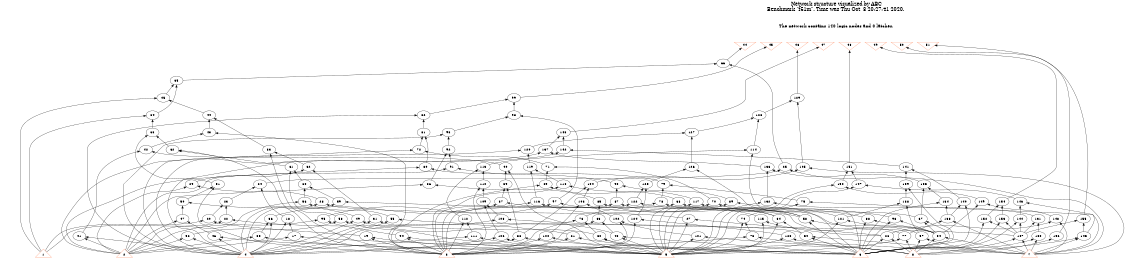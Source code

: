 # Network structure generated by ABC

digraph network {
size = "7.5,10";
center = true;
edge [dir = back];

{
  node [shape = plaintext];
  edge [style = invis];
  LevelTitle1 [label=""];
  LevelTitle2 [label=""];
  Level12 [label = ""];
  Level11 [label = ""];
  Level10 [label = ""];
  Level9 [label = ""];
  Level8 [label = ""];
  Level7 [label = ""];
  Level6 [label = ""];
  Level5 [label = ""];
  Level4 [label = ""];
  Level3 [label = ""];
  Level2 [label = ""];
  Level1 [label = ""];
  Level0 [label = ""];
  LevelTitle1 ->  LevelTitle2 ->  Level12 ->  Level11 ->  Level10 ->  Level9 ->  Level8 ->  Level7 ->  Level6 ->  Level5 ->  Level4 ->  Level3 ->  Level2 ->  Level1 ->  Level0;
}

{
  rank = same;
  LevelTitle1;
  title1 [shape=plaintext,
          fontsize=20,
          fontname = "Times-Roman",
          label="Network structure visualized by ABC\nBenchmark \"f51m\". Time was Thu Oct  8 20:27:41 2020. "
         ];
}

{
  rank = same;
  LevelTitle2;
  title2 [shape=plaintext,
          fontsize=18,
          fontname = "Times-Roman",
          label="The network contains 140 logic nodes and 0 latches.\n"
         ];
}

{
  rank = same;
  Level12;
  Node9 [label = "44", shape = invtriangle, color = coral, fillcolor = coral];
  Node10 [label = "45", shape = invtriangle, color = coral, fillcolor = coral];
  Node11 [label = "46", shape = invtriangle, color = coral, fillcolor = coral];
  Node12 [label = "47", shape = invtriangle, color = coral, fillcolor = coral];
  Node13 [label = "48", shape = invtriangle, color = coral, fillcolor = coral];
  Node14 [label = "49", shape = invtriangle, color = coral, fillcolor = coral];
  Node15 [label = "50", shape = invtriangle, color = coral, fillcolor = coral];
  Node16 [label = "51", shape = invtriangle, color = coral, fillcolor = coral];
}

{
  rank = same;
  Level11;
  Node66 [label = "66\n", shape = ellipse];
}

{
  rank = same;
  Level10;
  Node65 [label = "65\n", shape = ellipse];
}

{
  rank = same;
  Level9;
  Node45 [label = "45\n", shape = ellipse];
  Node99 [label = "99\n", shape = ellipse];
  Node129 [label = "129\n", shape = ellipse];
}

{
  rank = same;
  Level8;
  Node44 [label = "44\n", shape = ellipse];
  Node64 [label = "64\n", shape = ellipse];
  Node82 [label = "82\n", shape = ellipse];
  Node98 [label = "98\n", shape = ellipse];
  Node128 [label = "128\n", shape = ellipse];
}

{
  rank = same;
  Level7;
  Node43 [label = "43\n", shape = ellipse];
  Node63 [label = "63\n", shape = ellipse];
  Node81 [label = "81\n", shape = ellipse];
  Node93 [label = "93\n", shape = ellipse];
  Node127 [label = "127\n", shape = ellipse];
  Node143 [label = "143\n", shape = ellipse];
}

{
  rank = same;
  Level6;
  Node33 [label = "33\n", shape = ellipse];
  Node42 [label = "42\n", shape = ellipse];
  Node62 [label = "62\n", shape = ellipse];
  Node72 [label = "72\n", shape = ellipse];
  Node92 [label = "92\n", shape = ellipse];
  Node114 [label = "114\n", shape = ellipse];
  Node120 [label = "120\n", shape = ellipse];
  Node137 [label = "137\n", shape = ellipse];
  Node142 [label = "142\n", shape = ellipse];
}

{
  rank = same;
  Level5;
  Node25 [label = "25\n", shape = ellipse];
  Node32 [label = "32\n", shape = ellipse];
  Node40 [label = "40\n", shape = ellipse];
  Node61 [label = "61\n", shape = ellipse];
  Node71 [label = "71\n", shape = ellipse];
  Node80 [label = "80\n", shape = ellipse];
  Node91 [label = "91\n", shape = ellipse];
  Node105 [label = "105\n", shape = ellipse];
  Node113 [label = "113\n", shape = ellipse];
  Node119 [label = "119\n", shape = ellipse];
  Node126 [label = "126\n", shape = ellipse];
  Node136 [label = "136\n", shape = ellipse];
  Node141 [label = "141\n", shape = ellipse];
  Node151 [label = "151\n", shape = ellipse];
}

{
  rank = same;
  Level4;
  Node24 [label = "24\n", shape = ellipse];
  Node29 [label = "29\n", shape = ellipse];
  Node39 [label = "39\n", shape = ellipse];
  Node51 [label = "51\n", shape = ellipse];
  Node60 [label = "60\n", shape = ellipse];
  Node69 [label = "69\n", shape = ellipse];
  Node79 [label = "79\n", shape = ellipse];
  Node86 [label = "86\n", shape = ellipse];
  Node90 [label = "90\n", shape = ellipse];
  Node104 [label = "104\n", shape = ellipse];
  Node110 [label = "110\n", shape = ellipse];
  Node118 [label = "118\n", shape = ellipse];
  Node125 [label = "125\n", shape = ellipse];
  Node135 [label = "135\n", shape = ellipse];
  Node139 [label = "139\n", shape = ellipse];
  Node147 [label = "147\n", shape = ellipse];
  Node150 [label = "150\n", shape = ellipse];
}

{
  rank = same;
  Level3;
  Node23 [label = "23\n", shape = ellipse];
  Node28 [label = "28\n", shape = ellipse];
  Node37 [label = "37\n", shape = ellipse];
  Node50 [label = "50\n", shape = ellipse];
  Node56 [label = "56\n", shape = ellipse];
  Node59 [label = "59\n", shape = ellipse];
  Node68 [label = "68\n", shape = ellipse];
  Node70 [label = "70\n", shape = ellipse];
  Node75 [label = "75\n", shape = ellipse];
  Node78 [label = "78\n", shape = ellipse];
  Node85 [label = "85\n", shape = ellipse];
  Node87 [label = "87\n", shape = ellipse];
  Node89 [label = "89\n", shape = ellipse];
  Node97 [label = "97\n", shape = ellipse];
  Node103 [label = "103\n", shape = ellipse];
  Node109 [label = "109\n", shape = ellipse];
  Node116 [label = "116\n", shape = ellipse];
  Node117 [label = "117\n", shape = ellipse];
  Node122 [label = "122\n", shape = ellipse];
  Node132 [label = "132\n", shape = ellipse];
  Node134 [label = "134\n", shape = ellipse];
  Node138 [label = "138\n", shape = ellipse];
  Node140 [label = "140\n", shape = ellipse];
  Node146 [label = "146\n", shape = ellipse];
  Node149 [label = "149\n", shape = ellipse];
  Node154 [label = "154\n", shape = ellipse];
}

{
  rank = same;
  Level2;
  Node18 [label = "18\n", shape = ellipse];
  Node20 [label = "20\n", shape = ellipse];
  Node22 [label = "22\n", shape = ellipse];
  Node27 [label = "27\n", shape = ellipse];
  Node31 [label = "31\n", shape = ellipse];
  Node36 [label = "36\n", shape = ellipse];
  Node47 [label = "47\n", shape = ellipse];
  Node49 [label = "49\n", shape = ellipse];
  Node53 [label = "53\n", shape = ellipse];
  Node55 [label = "55\n", shape = ellipse];
  Node58 [label = "58\n", shape = ellipse];
  Node67 [label = "67\n", shape = ellipse];
  Node74 [label = "74\n", shape = ellipse];
  Node76 [label = "76\n", shape = ellipse];
  Node83 [label = "83\n", shape = ellipse];
  Node84 [label = "84\n", shape = ellipse];
  Node88 [label = "88\n", shape = ellipse];
  Node95 [label = "95\n", shape = ellipse];
  Node96 [label = "96\n", shape = ellipse];
  Node102 [label = "102\n", shape = ellipse];
  Node108 [label = "108\n", shape = ellipse];
  Node112 [label = "112\n", shape = ellipse];
  Node115 [label = "115\n", shape = ellipse];
  Node121 [label = "121\n", shape = ellipse];
  Node124 [label = "124\n", shape = ellipse];
  Node131 [label = "131\n", shape = ellipse];
  Node133 [label = "133\n", shape = ellipse];
  Node144 [label = "144\n", shape = ellipse];
  Node148 [label = "148\n", shape = ellipse];
  Node152 [label = "152\n", shape = ellipse];
  Node153 [label = "153\n", shape = ellipse];
  Node155 [label = "155\n", shape = ellipse];
}

{
  rank = same;
  Level1;
  Node17 [label = "17\n", shape = ellipse];
  Node19 [label = "19\n", shape = ellipse];
  Node21 [label = "21\n", shape = ellipse];
  Node26 [label = "26\n", shape = ellipse];
  Node30 [label = "30\n", shape = ellipse];
  Node34 [label = "34\n", shape = ellipse];
  Node35 [label = "35\n", shape = ellipse];
  Node38 [label = "38\n", shape = ellipse];
  Node41 [label = "41\n", shape = ellipse];
  Node46 [label = "46\n", shape = ellipse];
  Node48 [label = "48\n", shape = ellipse];
  Node52 [label = "52\n", shape = ellipse];
  Node54 [label = "54\n", shape = ellipse];
  Node57 [label = "57\n", shape = ellipse];
  Node73 [label = "73\n", shape = ellipse];
  Node77 [label = "77\n", shape = ellipse];
  Node94 [label = "94\n", shape = ellipse];
  Node100 [label = "100\n", shape = ellipse];
  Node101 [label = "101\n", shape = ellipse];
  Node106 [label = "106\n", shape = ellipse];
  Node107 [label = "107\n", shape = ellipse];
  Node111 [label = "111\n", shape = ellipse];
  Node123 [label = "123\n", shape = ellipse];
  Node130 [label = "130\n", shape = ellipse];
  Node145 [label = "145\n", shape = ellipse];
  Node156 [label = "156\n", shape = ellipse];
}

{
  rank = same;
  Level0;
  Node1 [label = "1", shape = triangle, color = coral, fillcolor = coral];
  Node2 [label = "2", shape = triangle, color = coral, fillcolor = coral];
  Node3 [label = "3", shape = triangle, color = coral, fillcolor = coral];
  Node4 [label = "4", shape = triangle, color = coral, fillcolor = coral];
  Node5 [label = "5", shape = triangle, color = coral, fillcolor = coral];
  Node6 [label = "6", shape = triangle, color = coral, fillcolor = coral];
  Node7 [label = "7", shape = triangle, color = coral, fillcolor = coral];
  Node8 [label = "8", shape = triangle, color = coral, fillcolor = coral];
}

title1 -> title2 [style = invis];
title2 -> Node9 [style = invis];
title2 -> Node10 [style = invis];
title2 -> Node11 [style = invis];
title2 -> Node12 [style = invis];
title2 -> Node13 [style = invis];
title2 -> Node14 [style = invis];
title2 -> Node15 [style = invis];
title2 -> Node16 [style = invis];
Node9 -> Node10 [style = invis];
Node10 -> Node11 [style = invis];
Node11 -> Node12 [style = invis];
Node12 -> Node13 [style = invis];
Node13 -> Node14 [style = invis];
Node14 -> Node15 [style = invis];
Node15 -> Node16 [style = invis];
Node9 -> Node66 [style = solid];
Node10 -> Node99 [style = solid];
Node11 -> Node129 [style = solid];
Node12 -> Node143 [style = solid];
Node13 -> Node151 [style = solid];
Node14 -> Node154 [style = solid];
Node15 -> Node155 [style = solid];
Node16 -> Node156 [style = solid];
Node17 -> Node2 [style = solid];
Node17 -> Node6 [style = solid];
Node18 -> Node4 [style = solid];
Node18 -> Node17 [style = solid];
Node19 -> Node3 [style = solid];
Node19 -> Node5 [style = solid];
Node20 -> Node1 [style = solid];
Node20 -> Node19 [style = solid];
Node21 -> Node3 [style = solid];
Node21 -> Node8 [style = solid];
Node22 -> Node1 [style = solid];
Node22 -> Node21 [style = solid];
Node23 -> Node20 [style = solid];
Node23 -> Node22 [style = solid];
Node24 -> Node18 [style = solid];
Node24 -> Node23 [style = solid];
Node25 -> Node7 [style = solid];
Node25 -> Node24 [style = solid];
Node26 -> Node6 [style = solid];
Node26 -> Node8 [style = solid];
Node27 -> Node5 [style = solid];
Node27 -> Node26 [style = solid];
Node28 -> Node4 [style = solid];
Node28 -> Node27 [style = solid];
Node29 -> Node2 [style = solid];
Node29 -> Node28 [style = solid];
Node30 -> Node5 [style = solid];
Node30 -> Node6 [style = solid];
Node31 -> Node4 [style = solid];
Node31 -> Node30 [style = solid];
Node32 -> Node29 [style = solid];
Node32 -> Node31 [style = solid];
Node33 -> Node3 [style = solid];
Node33 -> Node32 [style = solid];
Node34 -> Node7 [style = solid];
Node34 -> Node8 [style = solid];
Node35 -> Node2 [style = solid];
Node35 -> Node6 [style = solid];
Node36 -> Node4 [style = solid];
Node36 -> Node35 [style = solid];
Node37 -> Node34 [style = solid];
Node37 -> Node36 [style = solid];
Node38 -> Node4 [style = solid];
Node38 -> Node6 [style = solid];
Node39 -> Node37 [style = solid];
Node39 -> Node38 [style = solid];
Node40 -> Node5 [style = solid];
Node40 -> Node39 [style = solid];
Node41 -> Node2 [style = solid];
Node41 -> Node4 [style = solid];
Node42 -> Node40 [style = solid];
Node42 -> Node41 [style = solid];
Node43 -> Node3 [style = solid];
Node43 -> Node42 [style = solid];
Node44 -> Node33 [style = solid];
Node44 -> Node43 [style = solid];
Node45 -> Node1 [style = solid];
Node45 -> Node44 [style = solid];
Node46 -> Node4 [style = solid];
Node46 -> Node5 [style = solid];
Node47 -> Node2 [style = solid];
Node47 -> Node46 [style = solid];
Node48 -> Node5 [style = solid];
Node48 -> Node6 [style = solid];
Node49 -> Node4 [style = solid];
Node49 -> Node48 [style = solid];
Node50 -> Node47 [style = solid];
Node50 -> Node49 [style = solid];
Node51 -> Node3 [style = solid];
Node51 -> Node50 [style = solid];
Node52 -> Node2 [style = solid];
Node52 -> Node4 [style = solid];
Node53 -> Node5 [style = solid];
Node53 -> Node52 [style = solid];
Node54 -> Node6 [style = solid];
Node54 -> Node7 [style = solid];
Node55 -> Node4 [style = solid];
Node55 -> Node54 [style = solid];
Node56 -> Node2 [style = solid];
Node56 -> Node55 [style = solid];
Node57 -> Node7 [style = solid];
Node57 -> Node8 [style = solid];
Node58 -> Node6 [style = solid];
Node58 -> Node57 [style = solid];
Node59 -> Node4 [style = solid];
Node59 -> Node58 [style = solid];
Node60 -> Node56 [style = solid];
Node60 -> Node59 [style = solid];
Node61 -> Node53 [style = solid];
Node61 -> Node60 [style = solid];
Node62 -> Node3 [style = solid];
Node62 -> Node61 [style = solid];
Node63 -> Node51 [style = solid];
Node63 -> Node62 [style = solid];
Node64 -> Node1 [style = solid];
Node64 -> Node63 [style = solid];
Node65 -> Node45 [style = solid];
Node65 -> Node64 [style = solid];
Node66 -> Node25 [style = solid];
Node66 -> Node65 [style = solid];
Node67 -> Node6 [style = solid];
Node67 -> Node34 [style = solid];
Node68 -> Node5 [style = solid];
Node68 -> Node67 [style = solid];
Node69 -> Node3 [style = solid];
Node69 -> Node68 [style = solid];
Node70 -> Node5 [style = solid];
Node70 -> Node58 [style = solid];
Node71 -> Node69 [style = solid];
Node71 -> Node70 [style = solid];
Node72 -> Node2 [style = solid];
Node72 -> Node71 [style = solid];
Node73 -> Node3 [style = solid];
Node73 -> Node8 [style = solid];
Node74 -> Node5 [style = solid];
Node74 -> Node73 [style = solid];
Node75 -> Node7 [style = solid];
Node75 -> Node74 [style = solid];
Node76 -> Node3 [style = solid];
Node76 -> Node30 [style = solid];
Node77 -> Node5 [style = solid];
Node77 -> Node8 [style = solid];
Node78 -> Node76 [style = solid];
Node78 -> Node77 [style = solid];
Node79 -> Node75 [style = solid];
Node79 -> Node78 [style = solid];
Node80 -> Node2 [style = solid];
Node80 -> Node79 [style = solid];
Node81 -> Node72 [style = solid];
Node81 -> Node80 [style = solid];
Node82 -> Node4 [style = solid];
Node82 -> Node81 [style = solid];
Node83 -> Node3 [style = solid];
Node83 -> Node48 [style = solid];
Node84 -> Node5 [style = solid];
Node84 -> Node54 [style = solid];
Node85 -> Node83 [style = solid];
Node85 -> Node84 [style = solid];
Node86 -> Node2 [style = solid];
Node86 -> Node85 [style = solid];
Node87 -> Node3 [style = solid];
Node87 -> Node84 [style = solid];
Node88 -> Node6 [style = solid];
Node88 -> Node34 [style = solid];
Node89 -> Node5 [style = solid];
Node89 -> Node88 [style = solid];
Node90 -> Node87 [style = solid];
Node90 -> Node89 [style = solid];
Node91 -> Node2 [style = solid];
Node91 -> Node90 [style = solid];
Node92 -> Node86 [style = solid];
Node92 -> Node91 [style = solid];
Node93 -> Node4 [style = solid];
Node93 -> Node92 [style = solid];
Node94 -> Node3 [style = solid];
Node94 -> Node5 [style = solid];
Node95 -> Node2 [style = solid];
Node95 -> Node94 [style = solid];
Node96 -> Node6 [style = solid];
Node96 -> Node34 [style = solid];
Node97 -> Node95 [style = solid];
Node97 -> Node96 [style = solid];
Node98 -> Node93 [style = solid];
Node98 -> Node97 [style = solid];
Node99 -> Node82 [style = solid];
Node99 -> Node98 [style = solid];
Node100 -> Node3 [style = solid];
Node100 -> Node5 [style = solid];
Node101 -> Node5 [style = solid];
Node101 -> Node8 [style = solid];
Node102 -> Node3 [style = solid];
Node102 -> Node101 [style = solid];
Node103 -> Node100 [style = solid];
Node103 -> Node102 [style = solid];
Node104 -> Node38 [style = solid];
Node104 -> Node103 [style = solid];
Node105 -> Node7 [style = solid];
Node105 -> Node104 [style = solid];
Node106 -> Node4 [style = solid];
Node106 -> Node5 [style = solid];
Node107 -> Node7 [style = solid];
Node107 -> Node8 [style = solid];
Node108 -> Node4 [style = solid];
Node108 -> Node107 [style = solid];
Node109 -> Node106 [style = solid];
Node109 -> Node108 [style = solid];
Node110 -> Node3 [style = solid];
Node110 -> Node109 [style = solid];
Node111 -> Node4 [style = solid];
Node111 -> Node5 [style = solid];
Node112 -> Node3 [style = solid];
Node112 -> Node111 [style = solid];
Node113 -> Node110 [style = solid];
Node113 -> Node112 [style = solid];
Node114 -> Node6 [style = solid];
Node114 -> Node113 [style = solid];
Node115 -> Node5 [style = solid];
Node115 -> Node26 [style = solid];
Node116 -> Node3 [style = solid];
Node116 -> Node115 [style = solid];
Node117 -> Node5 [style = solid];
Node117 -> Node58 [style = solid];
Node118 -> Node3 [style = solid];
Node118 -> Node117 [style = solid];
Node119 -> Node116 [style = solid];
Node119 -> Node118 [style = solid];
Node120 -> Node4 [style = solid];
Node120 -> Node119 [style = solid];
Node121 -> Node5 [style = solid];
Node121 -> Node34 [style = solid];
Node122 -> Node3 [style = solid];
Node122 -> Node121 [style = solid];
Node123 -> Node5 [style = solid];
Node123 -> Node7 [style = solid];
Node124 -> Node3 [style = solid];
Node124 -> Node123 [style = solid];
Node125 -> Node122 [style = solid];
Node125 -> Node124 [style = solid];
Node126 -> Node6 [style = solid];
Node126 -> Node125 [style = solid];
Node127 -> Node120 [style = solid];
Node127 -> Node126 [style = solid];
Node128 -> Node114 [style = solid];
Node128 -> Node127 [style = solid];
Node129 -> Node105 [style = solid];
Node129 -> Node128 [style = solid];
Node130 -> Node6 [style = solid];
Node130 -> Node7 [style = solid];
Node131 -> Node107 [style = solid];
Node131 -> Node130 [style = solid];
Node132 -> Node5 [style = solid];
Node132 -> Node131 [style = solid];
Node133 -> Node7 [style = solid];
Node133 -> Node77 [style = solid];
Node134 -> Node6 [style = solid];
Node134 -> Node133 [style = solid];
Node135 -> Node67 [style = solid];
Node135 -> Node134 [style = solid];
Node136 -> Node132 [style = solid];
Node136 -> Node135 [style = solid];
Node137 -> Node4 [style = solid];
Node137 -> Node136 [style = solid];
Node138 -> Node57 [style = solid];
Node138 -> Node121 [style = solid];
Node139 -> Node6 [style = solid];
Node139 -> Node138 [style = solid];
Node140 -> Node6 [style = solid];
Node140 -> Node133 [style = solid];
Node141 -> Node139 [style = solid];
Node141 -> Node140 [style = solid];
Node142 -> Node4 [style = solid];
Node142 -> Node141 [style = solid];
Node143 -> Node137 [style = solid];
Node143 -> Node142 [style = solid];
Node144 -> Node6 [style = solid];
Node144 -> Node107 [style = solid];
Node145 -> Node7 [style = solid];
Node145 -> Node8 [style = solid];
Node146 -> Node144 [style = solid];
Node146 -> Node145 [style = solid];
Node147 -> Node5 [style = solid];
Node147 -> Node146 [style = solid];
Node148 -> Node7 [style = solid];
Node148 -> Node26 [style = solid];
Node149 -> Node34 [style = solid];
Node149 -> Node148 [style = solid];
Node150 -> Node5 [style = solid];
Node150 -> Node149 [style = solid];
Node151 -> Node147 [style = solid];
Node151 -> Node150 [style = solid];
Node152 -> Node6 [style = solid];
Node152 -> Node107 [style = solid];
Node153 -> Node6 [style = solid];
Node153 -> Node107 [style = solid];
Node154 -> Node152 [style = solid];
Node154 -> Node153 [style = solid];
Node155 -> Node107 [style = solid];
Node155 -> Node145 [style = solid];
Node156 -> Node8 [style = solid];
}

